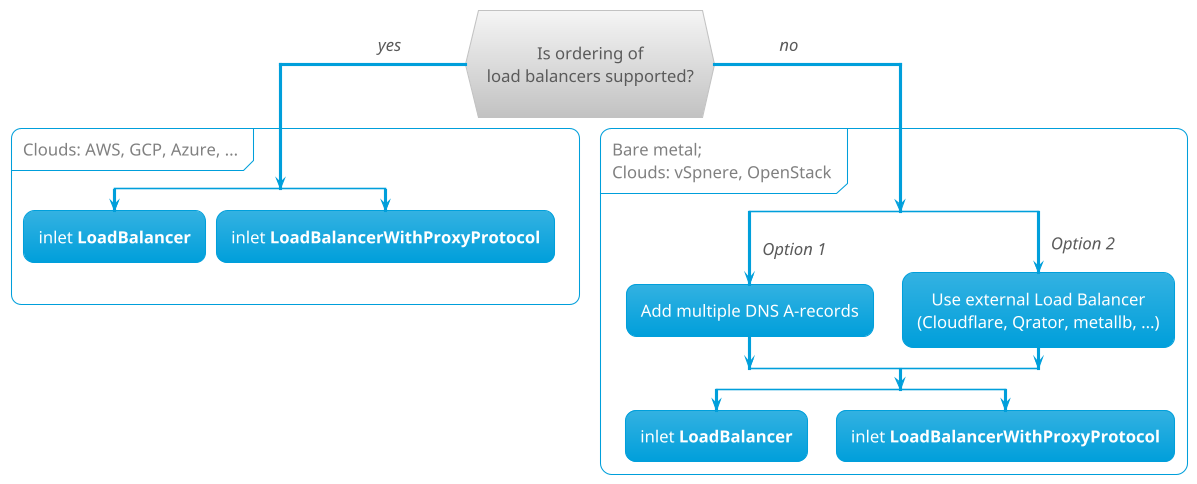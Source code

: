 @startuml

!theme bluegray
skinparam DefaultFontSize 16
skinparam handwritten false
skinparam ArrowFontStyle italic
skinparam DefaultTextAlignment center
skinparam PartitionFontColor grey
skinparam backgroundColor transparent

if (\nIs ordering of\nload balancers supported?\n) then (yes             )
partition Clouds: AWS, GCP, Azure, ... {
  split
    :inlet **LoadBalancer**;
     kill
  split again
    :inlet **LoadBalancerWithProxyProtocol**;
    kill
  end split
  }
else (             no)
partition Bare metal;\nClouds: vSpnere, OpenStack {
  split
    ->Option 1;
    :Add multiple DNS A-records;
  split again
    ->Option 2;
    :Use external Load Balancer
    (Cloudflare, Qrator, metallb, ...);
  end split
  split
     :inlet **LoadBalancer**;
     kill
  split again
    :inlet **LoadBalancerWithProxyProtocol**;
    kill
  end split
  }
endif
@enduml
